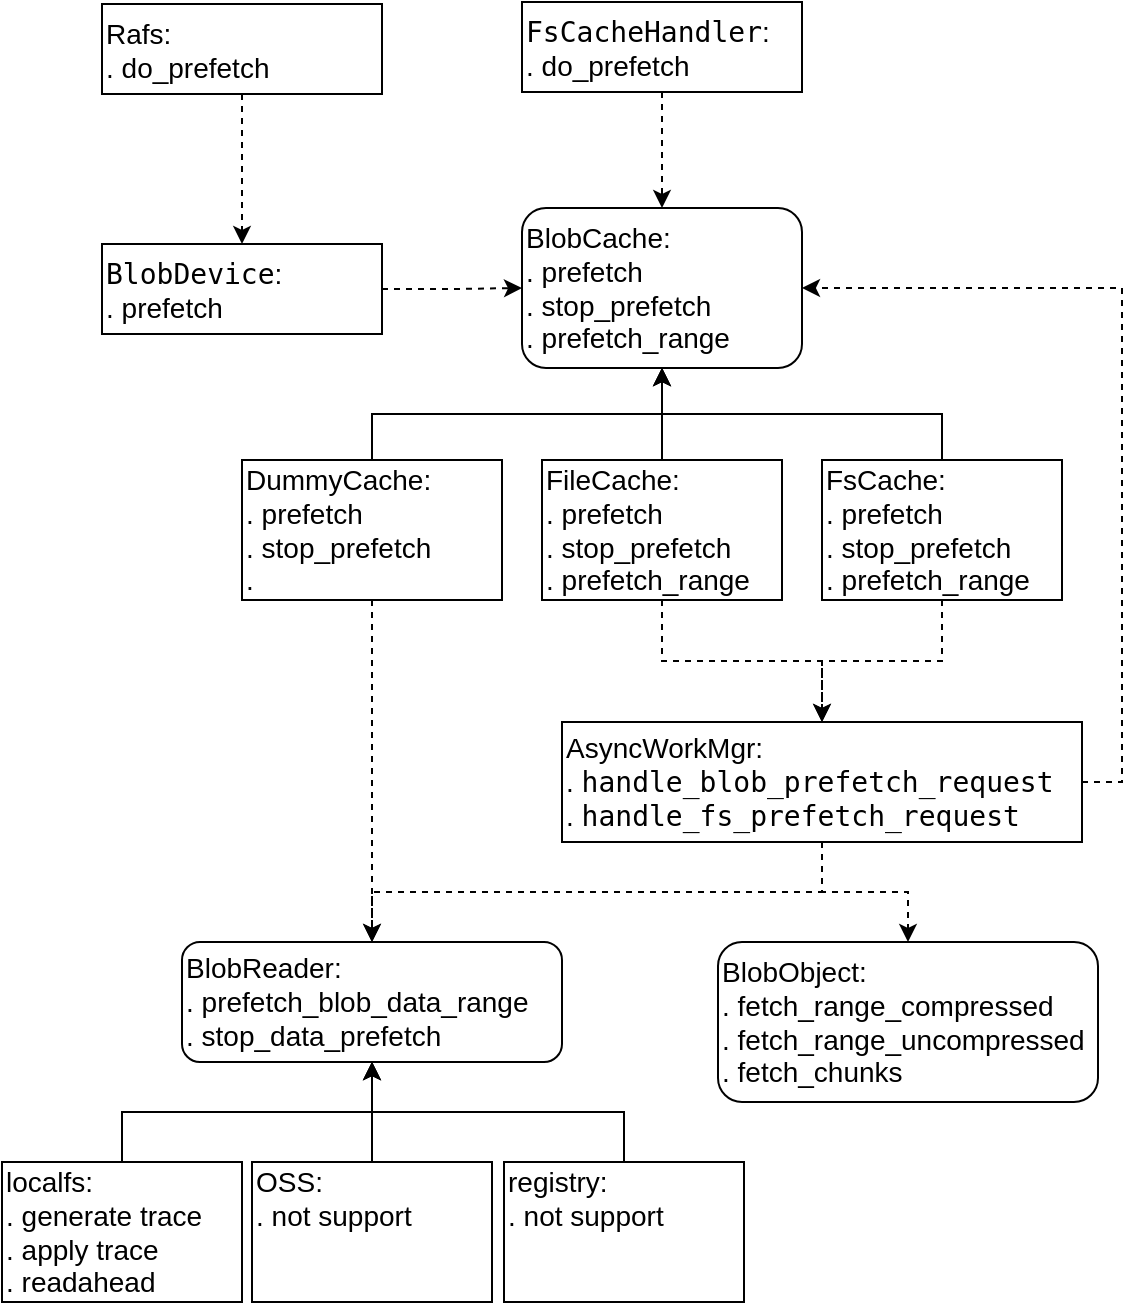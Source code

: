 <mxfile version="18.0.6" type="device"><diagram id="WxfRxpbHqFga9GgLfe8u" name="Page-1"><mxGraphModel dx="1426" dy="826" grid="1" gridSize="10" guides="1" tooltips="1" connect="1" arrows="1" fold="1" page="1" pageScale="1" pageWidth="1169" pageHeight="827" math="0" shadow="0"><root><mxCell id="0"/><mxCell id="1" parent="0"/><mxCell id="Wg1akFUPiXV6uP1FSibl-1" value="BlobReader:&#10;. prefetch_blob_data_range&#10;. stop_data_prefetch" style="rounded=1;align=left;verticalAlign=middle;whiteSpace=wrap;fontSize=14;" vertex="1" parent="1"><mxGeometry x="359" y="532" width="190" height="60" as="geometry"/></mxCell><mxCell id="Wg1akFUPiXV6uP1FSibl-5" style="edgeStyle=orthogonalEdgeStyle;rounded=0;orthogonalLoop=1;jettySize=auto;html=1;exitX=0.5;exitY=0;exitDx=0;exitDy=0;entryX=0.5;entryY=1;entryDx=0;entryDy=0;fontSize=14;" edge="1" parent="1" source="Wg1akFUPiXV6uP1FSibl-2" target="Wg1akFUPiXV6uP1FSibl-1"><mxGeometry relative="1" as="geometry"/></mxCell><mxCell id="Wg1akFUPiXV6uP1FSibl-2" value="localfs:&lt;br&gt;&lt;span style=&quot;background-color: initial;&quot;&gt;. generate trace&lt;br&gt;&lt;/span&gt;&lt;span style=&quot;background-color: initial;&quot;&gt;. apply trace&lt;br&gt;&lt;/span&gt;&lt;span style=&quot;background-color: initial;&quot;&gt;. readahead&lt;/span&gt;&lt;span style=&quot;background-color: initial;&quot;&gt;&lt;br&gt;&lt;/span&gt;" style="rounded=0;whiteSpace=wrap;html=1;fontSize=14;align=left;" vertex="1" parent="1"><mxGeometry x="269" y="642" width="120" height="70" as="geometry"/></mxCell><mxCell id="Wg1akFUPiXV6uP1FSibl-3" value="OSS:&lt;br&gt;&lt;span style=&quot;background-color: initial;&quot;&gt;. not support&lt;br&gt;&lt;/span&gt;&lt;span style=&quot;background-color: initial;&quot;&gt;&lt;br&gt;&lt;br&gt;&lt;/span&gt;" style="rounded=0;whiteSpace=wrap;html=1;fontSize=14;align=left;" vertex="1" parent="1"><mxGeometry x="394" y="642" width="120" height="70" as="geometry"/></mxCell><mxCell id="Wg1akFUPiXV6uP1FSibl-4" value="registry:&lt;br&gt;&lt;span style=&quot;background-color: initial;&quot;&gt;. not support&lt;br&gt;&lt;/span&gt;&lt;span style=&quot;background-color: initial;&quot;&gt;&lt;br&gt;&lt;br&gt;&lt;/span&gt;" style="rounded=0;whiteSpace=wrap;html=1;fontSize=14;align=left;" vertex="1" parent="1"><mxGeometry x="520" y="642" width="120" height="70" as="geometry"/></mxCell><mxCell id="Wg1akFUPiXV6uP1FSibl-6" style="edgeStyle=orthogonalEdgeStyle;rounded=0;orthogonalLoop=1;jettySize=auto;html=1;exitX=0.5;exitY=0;exitDx=0;exitDy=0;entryX=0.5;entryY=1;entryDx=0;entryDy=0;fontSize=14;" edge="1" parent="1" source="Wg1akFUPiXV6uP1FSibl-3" target="Wg1akFUPiXV6uP1FSibl-1"><mxGeometry relative="1" as="geometry"><mxPoint x="339" y="652" as="sourcePoint"/><mxPoint x="474" y="602" as="targetPoint"/></mxGeometry></mxCell><mxCell id="Wg1akFUPiXV6uP1FSibl-7" style="edgeStyle=orthogonalEdgeStyle;rounded=0;orthogonalLoop=1;jettySize=auto;html=1;exitX=0.5;exitY=0;exitDx=0;exitDy=0;entryX=0.5;entryY=1;entryDx=0;entryDy=0;fontSize=14;" edge="1" parent="1" source="Wg1akFUPiXV6uP1FSibl-4" target="Wg1akFUPiXV6uP1FSibl-1"><mxGeometry relative="1" as="geometry"><mxPoint x="349" y="662" as="sourcePoint"/><mxPoint x="484" y="612" as="targetPoint"/></mxGeometry></mxCell><mxCell id="Wg1akFUPiXV6uP1FSibl-8" value="BlobCache:&#10;. prefetch&#10;. stop_prefetch&#10;. prefetch_range" style="rounded=1;align=left;verticalAlign=middle;whiteSpace=wrap;fontSize=14;" vertex="1" parent="1"><mxGeometry x="529" y="165" width="140" height="80" as="geometry"/></mxCell><mxCell id="Wg1akFUPiXV6uP1FSibl-9" value="DummyCache:&lt;br&gt;. prefetch&lt;br style=&quot;padding: 0px; margin: 0px;&quot;&gt;. stop_prefetch&lt;br style=&quot;padding: 0px; margin: 0px;&quot;&gt;.&amp;nbsp;&lt;span style=&quot;background-color: initial;&quot;&gt;&lt;br&gt;&lt;/span&gt;" style="rounded=0;whiteSpace=wrap;html=1;fontSize=14;align=left;" vertex="1" parent="1"><mxGeometry x="389" y="291" width="130" height="70" as="geometry"/></mxCell><mxCell id="Wg1akFUPiXV6uP1FSibl-10" value="FileCache:&lt;br&gt;. prefetch&lt;br style=&quot;padding: 0px; margin: 0px;&quot;&gt;. stop_prefetch&lt;br style=&quot;padding: 0px; margin: 0px;&quot;&gt;.&amp;nbsp;prefetch_range&lt;span style=&quot;background-color: initial;&quot;&gt;&lt;br&gt;&lt;/span&gt;" style="rounded=0;whiteSpace=wrap;html=1;fontSize=14;align=left;" vertex="1" parent="1"><mxGeometry x="539" y="291" width="120" height="70" as="geometry"/></mxCell><mxCell id="Wg1akFUPiXV6uP1FSibl-11" value="FsCache:&lt;br&gt;. prefetch&lt;br style=&quot;padding: 0px; margin: 0px;&quot;&gt;. stop_prefetch&lt;br style=&quot;padding: 0px; margin: 0px;&quot;&gt;.&amp;nbsp;prefetch_range&lt;span style=&quot;background-color: initial;&quot;&gt;&lt;br&gt;&lt;/span&gt;" style="rounded=0;whiteSpace=wrap;html=1;fontSize=14;align=left;" vertex="1" parent="1"><mxGeometry x="679" y="291" width="120" height="70" as="geometry"/></mxCell><mxCell id="Wg1akFUPiXV6uP1FSibl-12" value="AsyncWorkMgr:&lt;br style=&quot;font-size: 14px;&quot;&gt;&lt;span style=&quot;background-color: initial; font-size: 14px;&quot;&gt;.&amp;nbsp;&lt;/span&gt;&lt;span style=&quot;background-color: rgb(255, 255, 255); font-family: &amp;quot;JetBrains Mono&amp;quot;, monospace; font-size: 14px;&quot;&gt;handle_blob_prefetch_request&lt;br style=&quot;font-size: 14px;&quot;&gt;&lt;/span&gt;.&amp;nbsp;&lt;span style=&quot;background-color: rgb(255, 255, 255); font-family: &amp;quot;JetBrains Mono&amp;quot;, monospace; font-size: 14px;&quot;&gt;handle_fs_prefetch_request&lt;/span&gt;" style="rounded=0;whiteSpace=wrap;html=1;fontSize=14;align=left;" vertex="1" parent="1"><mxGeometry x="549" y="422" width="260" height="60" as="geometry"/></mxCell><mxCell id="Wg1akFUPiXV6uP1FSibl-13" style="edgeStyle=orthogonalEdgeStyle;rounded=0;orthogonalLoop=1;jettySize=auto;html=1;exitX=0.5;exitY=1;exitDx=0;exitDy=0;entryX=0.5;entryY=0;entryDx=0;entryDy=0;fontSize=14;dashed=1;" edge="1" parent="1" source="Wg1akFUPiXV6uP1FSibl-9" target="Wg1akFUPiXV6uP1FSibl-1"><mxGeometry relative="1" as="geometry"><mxPoint x="459" y="652" as="sourcePoint"/><mxPoint x="584" y="602" as="targetPoint"/></mxGeometry></mxCell><mxCell id="Wg1akFUPiXV6uP1FSibl-15" style="edgeStyle=orthogonalEdgeStyle;rounded=0;orthogonalLoop=1;jettySize=auto;html=1;exitX=0.5;exitY=0;exitDx=0;exitDy=0;entryX=0.5;entryY=1;entryDx=0;entryDy=0;fontSize=14;" edge="1" parent="1" source="Wg1akFUPiXV6uP1FSibl-9" target="Wg1akFUPiXV6uP1FSibl-8"><mxGeometry relative="1" as="geometry"><mxPoint x="459" y="561" as="sourcePoint"/><mxPoint x="584" y="511" as="targetPoint"/></mxGeometry></mxCell><mxCell id="Wg1akFUPiXV6uP1FSibl-16" style="edgeStyle=orthogonalEdgeStyle;rounded=0;orthogonalLoop=1;jettySize=auto;html=1;exitX=0.5;exitY=0;exitDx=0;exitDy=0;entryX=0.5;entryY=1;entryDx=0;entryDy=0;fontSize=14;" edge="1" parent="1" source="Wg1akFUPiXV6uP1FSibl-10" target="Wg1akFUPiXV6uP1FSibl-8"><mxGeometry relative="1" as="geometry"><mxPoint x="469" y="571" as="sourcePoint"/><mxPoint x="594" y="521" as="targetPoint"/></mxGeometry></mxCell><mxCell id="Wg1akFUPiXV6uP1FSibl-17" style="edgeStyle=orthogonalEdgeStyle;rounded=0;orthogonalLoop=1;jettySize=auto;html=1;exitX=0.5;exitY=0;exitDx=0;exitDy=0;entryX=0.5;entryY=1;entryDx=0;entryDy=0;fontSize=14;" edge="1" parent="1" source="Wg1akFUPiXV6uP1FSibl-11" target="Wg1akFUPiXV6uP1FSibl-8"><mxGeometry relative="1" as="geometry"><mxPoint x="479" y="581" as="sourcePoint"/><mxPoint x="604" y="531" as="targetPoint"/></mxGeometry></mxCell><mxCell id="Wg1akFUPiXV6uP1FSibl-18" value="BlobObject:&#10;. fetch_range_compressed&#10;. fetch_range_uncompressed&#10;. fetch_chunks" style="rounded=1;align=left;verticalAlign=middle;whiteSpace=wrap;fontSize=14;" vertex="1" parent="1"><mxGeometry x="627" y="532" width="190" height="80" as="geometry"/></mxCell><mxCell id="Wg1akFUPiXV6uP1FSibl-19" style="edgeStyle=orthogonalEdgeStyle;rounded=0;orthogonalLoop=1;jettySize=auto;html=1;exitX=0.5;exitY=1;exitDx=0;exitDy=0;entryX=0.5;entryY=0;entryDx=0;entryDy=0;fontSize=14;dashed=1;" edge="1" parent="1" source="Wg1akFUPiXV6uP1FSibl-12" target="Wg1akFUPiXV6uP1FSibl-1"><mxGeometry relative="1" as="geometry"><mxPoint x="464" y="371" as="sourcePoint"/><mxPoint x="464" y="542" as="targetPoint"/></mxGeometry></mxCell><mxCell id="Wg1akFUPiXV6uP1FSibl-20" style="edgeStyle=orthogonalEdgeStyle;rounded=0;orthogonalLoop=1;jettySize=auto;html=1;exitX=0.5;exitY=1;exitDx=0;exitDy=0;entryX=0.5;entryY=0;entryDx=0;entryDy=0;fontSize=14;dashed=1;" edge="1" parent="1" source="Wg1akFUPiXV6uP1FSibl-12" target="Wg1akFUPiXV6uP1FSibl-18"><mxGeometry relative="1" as="geometry"><mxPoint x="474" y="381" as="sourcePoint"/><mxPoint x="474" y="552" as="targetPoint"/></mxGeometry></mxCell><mxCell id="Wg1akFUPiXV6uP1FSibl-21" style="edgeStyle=orthogonalEdgeStyle;rounded=0;orthogonalLoop=1;jettySize=auto;html=1;exitX=0.5;exitY=1;exitDx=0;exitDy=0;fontSize=14;dashed=1;" edge="1" parent="1" source="Wg1akFUPiXV6uP1FSibl-10" target="Wg1akFUPiXV6uP1FSibl-12"><mxGeometry relative="1" as="geometry"><mxPoint x="689" y="492" as="sourcePoint"/><mxPoint x="464" y="542" as="targetPoint"/></mxGeometry></mxCell><mxCell id="Wg1akFUPiXV6uP1FSibl-22" style="edgeStyle=orthogonalEdgeStyle;rounded=0;orthogonalLoop=1;jettySize=auto;html=1;exitX=0.5;exitY=1;exitDx=0;exitDy=0;entryX=0.5;entryY=0;entryDx=0;entryDy=0;fontSize=14;dashed=1;" edge="1" parent="1" source="Wg1akFUPiXV6uP1FSibl-11" target="Wg1akFUPiXV6uP1FSibl-12"><mxGeometry relative="1" as="geometry"><mxPoint x="699" y="502" as="sourcePoint"/><mxPoint x="474" y="552" as="targetPoint"/></mxGeometry></mxCell><mxCell id="Wg1akFUPiXV6uP1FSibl-23" style="edgeStyle=orthogonalEdgeStyle;rounded=0;orthogonalLoop=1;jettySize=auto;html=1;exitX=1;exitY=0.5;exitDx=0;exitDy=0;entryX=1;entryY=0.5;entryDx=0;entryDy=0;fontSize=14;dashed=1;" edge="1" parent="1" source="Wg1akFUPiXV6uP1FSibl-12" target="Wg1akFUPiXV6uP1FSibl-8"><mxGeometry relative="1" as="geometry"><mxPoint x="689" y="492" as="sourcePoint"/><mxPoint x="838" y="542" as="targetPoint"/></mxGeometry></mxCell><mxCell id="Wg1akFUPiXV6uP1FSibl-25" value="&lt;span style=&quot;color: rgba(0, 0, 0, 0); font-family: monospace; font-size: 0px;&quot;&gt;%3CmxGraphModel%3E%3Croot%3E%3CmxCell%20id%3D%220%22%2F%3E%3CmxCell%20id%3D%221%22%20parent%3D%220%22%2F%3E%3CmxCell%20id%3D%222%22%20value%3D%22FsCache%3A%26lt%3Bbr%26gt%3B.%20prefetch%26lt%3Bbr%20style%3D%26quot%3Bpadding%3A%200px%3B%20margin%3A%200px%3B%26quot%3B%26gt%3B.%20stop_prefetch%26lt%3Bbr%20style%3D%26quot%3Bpadding%3A%200px%3B%20margin%3A%200px%3B%26quot%3B%26gt%3B.%26amp%3Bnbsp%3Bprefetch_range%26lt%3Bspan%20style%3D%26quot%3Bbackground-color%3A%20initial%3B%26quot%3B%26gt%3B%26lt%3Bbr%26gt%3B%26lt%3B%2Fspan%26gt%3B%22%20style%3D%22rounded%3D0%3BwhiteSpace%3Dwrap%3Bhtml%3D1%3BfontSize%3D14%3Balign%3Dleft%3B%22%20vertex%3D%221%22%20parent%3D%221%22%3E%3CmxGeometry%20x%3D%22630%22%20y%3D%22369%22%20width%3D%22120%22%20height%3D%2270%22%20as%3D%22geometry%22%2F%3E%3C%2FmxCell%3E%3C%2Froot%3E%3C%2FmxGraphModel%3E&lt;/span&gt;&lt;font style=&quot;font-size: 14px;&quot;&gt;&lt;span style=&quot;background-color: rgb(255, 255, 255); font-family: &amp;quot;JetBrains Mono&amp;quot;, monospace;&quot;&gt;FsCacheHandler&lt;/span&gt;&lt;span style=&quot;background-color: initial;&quot;&gt;:&lt;/span&gt;&lt;br&gt;. do_prefetch&lt;/font&gt;&lt;span style=&quot;background-color: initial;&quot;&gt;&lt;br&gt;&lt;/span&gt;" style="rounded=0;whiteSpace=wrap;html=1;fontSize=14;align=left;" vertex="1" parent="1"><mxGeometry x="529" y="62" width="140" height="45" as="geometry"/></mxCell><mxCell id="Wg1akFUPiXV6uP1FSibl-26" value="&lt;span style=&quot;color: rgba(0, 0, 0, 0); font-family: monospace; font-size: 0px;&quot;&gt;%3CmxGraphModel%3E%3Croot%3E%3CmxCell%20id%3D%220%22%2F%3E%3CmxCell%20id%3D%221%22%20parent%3D%220%22%2F%3E%3CmxCell%20id%3D%222%22%20value%3D%22FsCache%3A%26lt%3Bbr%26gt%3B.%20prefetch%26lt%3Bbr%20style%3D%26quot%3Bpadding%3A%200px%3B%20margin%3A%200px%3B%26quot%3B%26gt%3B.%20stop_prefetch%26lt%3Bbr%20style%3D%26quot%3Bpadding%3A%200px%3B%20margin%3A%200px%3B%26quot%3B%26gt%3B.%26amp%3Bnbsp%3Bprefetch_range%26lt%3Bspan%20style%3D%26quot%3Bbackground-color%3A%20initial%3B%26quot%3B%26gt%3B%26lt%3Bbr%26gt%3B%26lt%3B%2Fspan%26gt%3B%22%20style%3D%22rounded%3D0%3BwhiteSpace%3Dwrap%3Bhtml%3D1%3BfontSize%3D14%3Balign%3Dleft%3B%22%20vertex%3D%221%22%20parent%3D%221%22%3E%3CmxGeometry%20x%3D%22630%22%20y%3D%22369%22%20width%3D%22120%22%20height%3D%2270%22%20as%3D%22geometry%22%2F%3E%3C%2FmxCell%3E%3C%2Froot%3E%3C%2FmxGraphModel%3&lt;/span&gt;&lt;font style=&quot;font-size: 14px;&quot;&gt;&lt;span style=&quot;background-color: rgb(255, 255, 255); font-family: &amp;quot;JetBrains Mono&amp;quot;, monospace;&quot;&gt;BlobDevice&lt;/span&gt;&lt;span style=&quot;background-color: initial;&quot;&gt;:&lt;/span&gt;&lt;/font&gt;&lt;br&gt;&lt;font style=&quot;font-size: 14px;&quot;&gt;. prefetch&lt;/font&gt;&lt;span style=&quot;background-color: initial;&quot;&gt;&lt;br&gt;&lt;/span&gt;" style="rounded=0;whiteSpace=wrap;html=1;fontSize=14;align=left;" vertex="1" parent="1"><mxGeometry x="319" y="183" width="140" height="45" as="geometry"/></mxCell><mxCell id="Wg1akFUPiXV6uP1FSibl-27" value="&lt;span style=&quot;color: rgba(0, 0, 0, 0); font-family: monospace; font-size: 0px;&quot;&gt;Rafs%3CmxGraphModel%3E%3Croot%3E%3CmxCell%20id%3D%220%22%2F%3E%3CmxCell%20id%3D%221%22%20parent%3D%220%22%2F%3E%3CmxCell%20id%3D%222%22%20value%3D%22FsCache%3A%26lt%3Bbr%26gt%3B.%20prefetch%26lt%3Bbr%20style%3D%26quot%3Bpadding%3A%200px%3B%20margin%3A%200px%3B%26quot%3B%26gt%3B.%20stop_prefetch%26lt%3Bbr%20style%3D%26quot%3Bpadding%3A%200px%3B%20margin%3A%200px%3B%26quot%3B%26gt%3B.%26amp%3Bnbsp%3Bprefetch_range%26lt%3Bspan%20style%3D%26quot%3Bbackground-color%3A%20initial%3B%26quot%3B%26gt%3B%26lt%3Bbr%26gt%3B%26lt%3B%2Fspan%26gt%3B%22%20style%3D%22rounded%3D0%3BwhiteSpace%3Dwrap%3Bhtml%3D1%3BfontSize%3D14%3Balign%3Dleft%3B%22%20vertex%3D%221%22%20parent%3D%221%22%3E%3CmxGeometry%20x%3D%22630%22%20y%3D%22369%22%20width%3D%22120%22%20height%3D%2270%22%20as%3D%22geometry%22%2F%3E%3C%2FmxCell%3E%3C%2Froot%3E%3C%2FmxGraphModelRafsR&lt;/span&gt;&lt;font style=&quot;font-size: 14px;&quot;&gt;&lt;span style=&quot;background-color: initial;&quot;&gt;Rafs:&lt;/span&gt;&lt;/font&gt;&lt;br&gt;&lt;font style=&quot;font-size: 14px;&quot;&gt;. do_prefetch&lt;/font&gt;&lt;span style=&quot;background-color: initial;&quot;&gt;&lt;br&gt;&lt;/span&gt;" style="rounded=0;whiteSpace=wrap;html=1;fontSize=14;align=left;" vertex="1" parent="1"><mxGeometry x="319" y="63" width="140" height="45" as="geometry"/></mxCell><mxCell id="Wg1akFUPiXV6uP1FSibl-29" style="edgeStyle=orthogonalEdgeStyle;rounded=0;orthogonalLoop=1;jettySize=auto;html=1;exitX=0.5;exitY=1;exitDx=0;exitDy=0;fontSize=14;dashed=1;entryX=0.5;entryY=0;entryDx=0;entryDy=0;" edge="1" parent="1" source="Wg1akFUPiXV6uP1FSibl-27" target="Wg1akFUPiXV6uP1FSibl-26"><mxGeometry relative="1" as="geometry"><mxPoint x="464" y="371" as="sourcePoint"/><mxPoint x="399" y="172" as="targetPoint"/></mxGeometry></mxCell><mxCell id="Wg1akFUPiXV6uP1FSibl-30" style="edgeStyle=orthogonalEdgeStyle;rounded=0;orthogonalLoop=1;jettySize=auto;html=1;exitX=1;exitY=0.5;exitDx=0;exitDy=0;fontSize=14;dashed=1;entryX=0;entryY=0.5;entryDx=0;entryDy=0;" edge="1" parent="1" source="Wg1akFUPiXV6uP1FSibl-26" target="Wg1akFUPiXV6uP1FSibl-8"><mxGeometry relative="1" as="geometry"><mxPoint x="409" y="67" as="sourcePoint"/><mxPoint x="409" y="182" as="targetPoint"/></mxGeometry></mxCell><mxCell id="Wg1akFUPiXV6uP1FSibl-31" style="edgeStyle=orthogonalEdgeStyle;rounded=0;orthogonalLoop=1;jettySize=auto;html=1;fontSize=14;dashed=1;entryX=0.5;entryY=0;entryDx=0;entryDy=0;exitX=0.5;exitY=1;exitDx=0;exitDy=0;" edge="1" parent="1" source="Wg1akFUPiXV6uP1FSibl-25" target="Wg1akFUPiXV6uP1FSibl-8"><mxGeometry relative="1" as="geometry"><mxPoint x="519" y="112" as="sourcePoint"/><mxPoint x="539" y="215" as="targetPoint"/></mxGeometry></mxCell></root></mxGraphModel></diagram></mxfile>